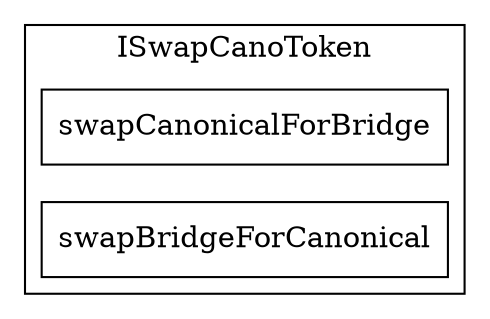 strict digraph {
rankdir="LR"
node [shape=box]
subgraph cluster_97_ISwapCanoToken {
label = "ISwapCanoToken"
"97_swapCanonicalForBridge" [label="swapCanonicalForBridge"]
"97_swapBridgeForCanonical" [label="swapBridgeForCanonical"]
}subgraph cluster_solidity {
label = "[Solidity]"
}
}
